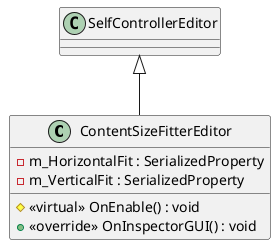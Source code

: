 @startuml
class ContentSizeFitterEditor {
    - m_HorizontalFit : SerializedProperty
    - m_VerticalFit : SerializedProperty
    # <<virtual>> OnEnable() : void
    + <<override>> OnInspectorGUI() : void
}
SelfControllerEditor <|-- ContentSizeFitterEditor
@enduml

